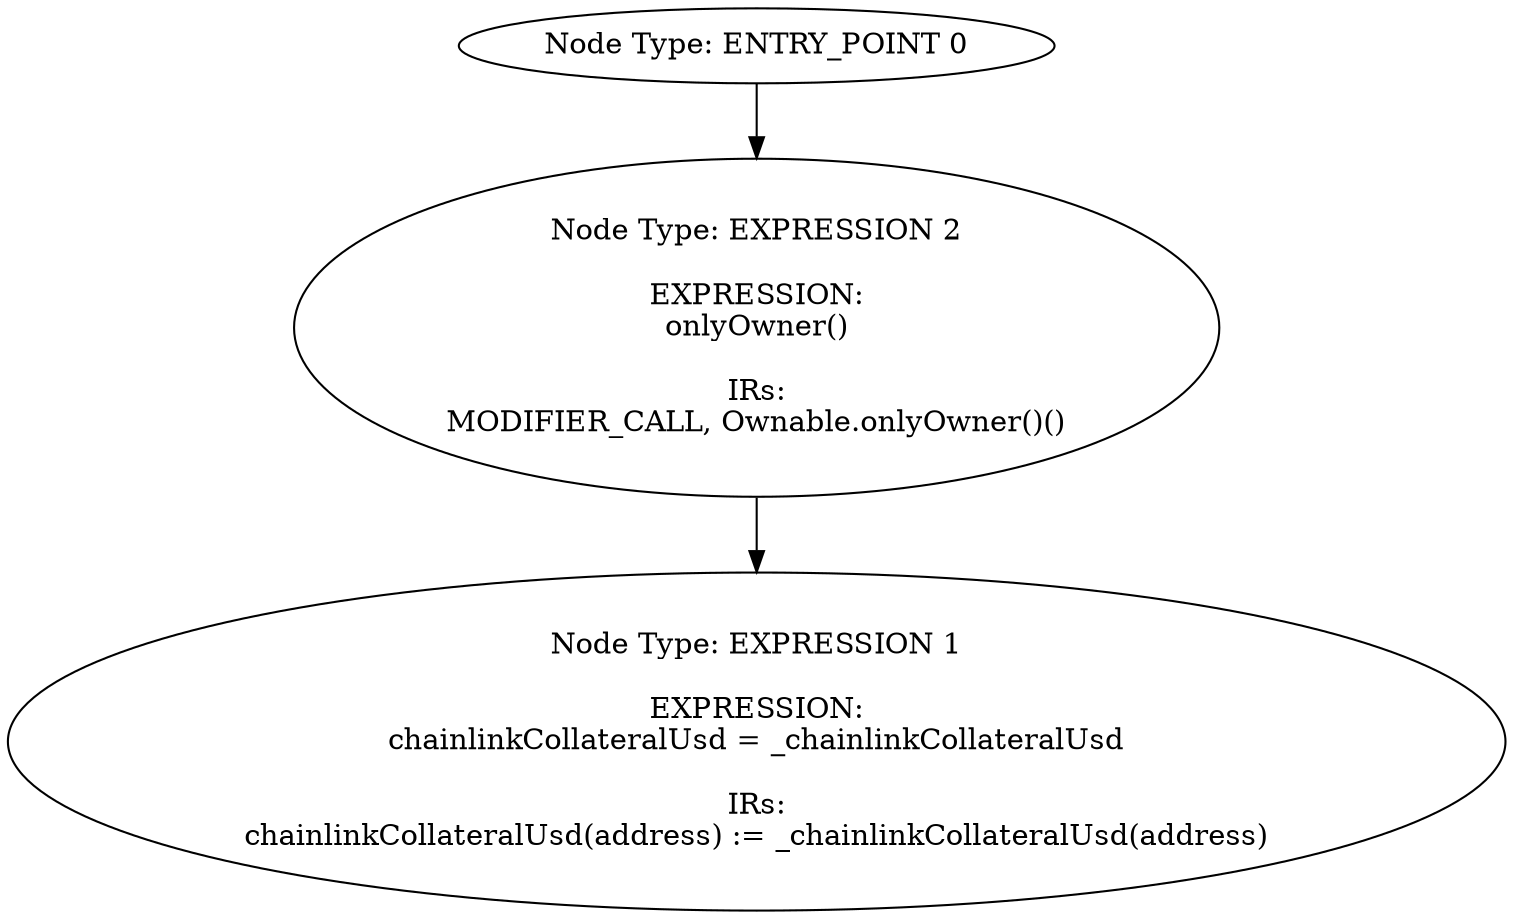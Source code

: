 digraph{
0[label="Node Type: ENTRY_POINT 0
"];
0->2;
1[label="Node Type: EXPRESSION 1

EXPRESSION:
chainlinkCollateralUsd = _chainlinkCollateralUsd

IRs:
chainlinkCollateralUsd(address) := _chainlinkCollateralUsd(address)"];
2[label="Node Type: EXPRESSION 2

EXPRESSION:
onlyOwner()

IRs:
MODIFIER_CALL, Ownable.onlyOwner()()"];
2->1;
}
